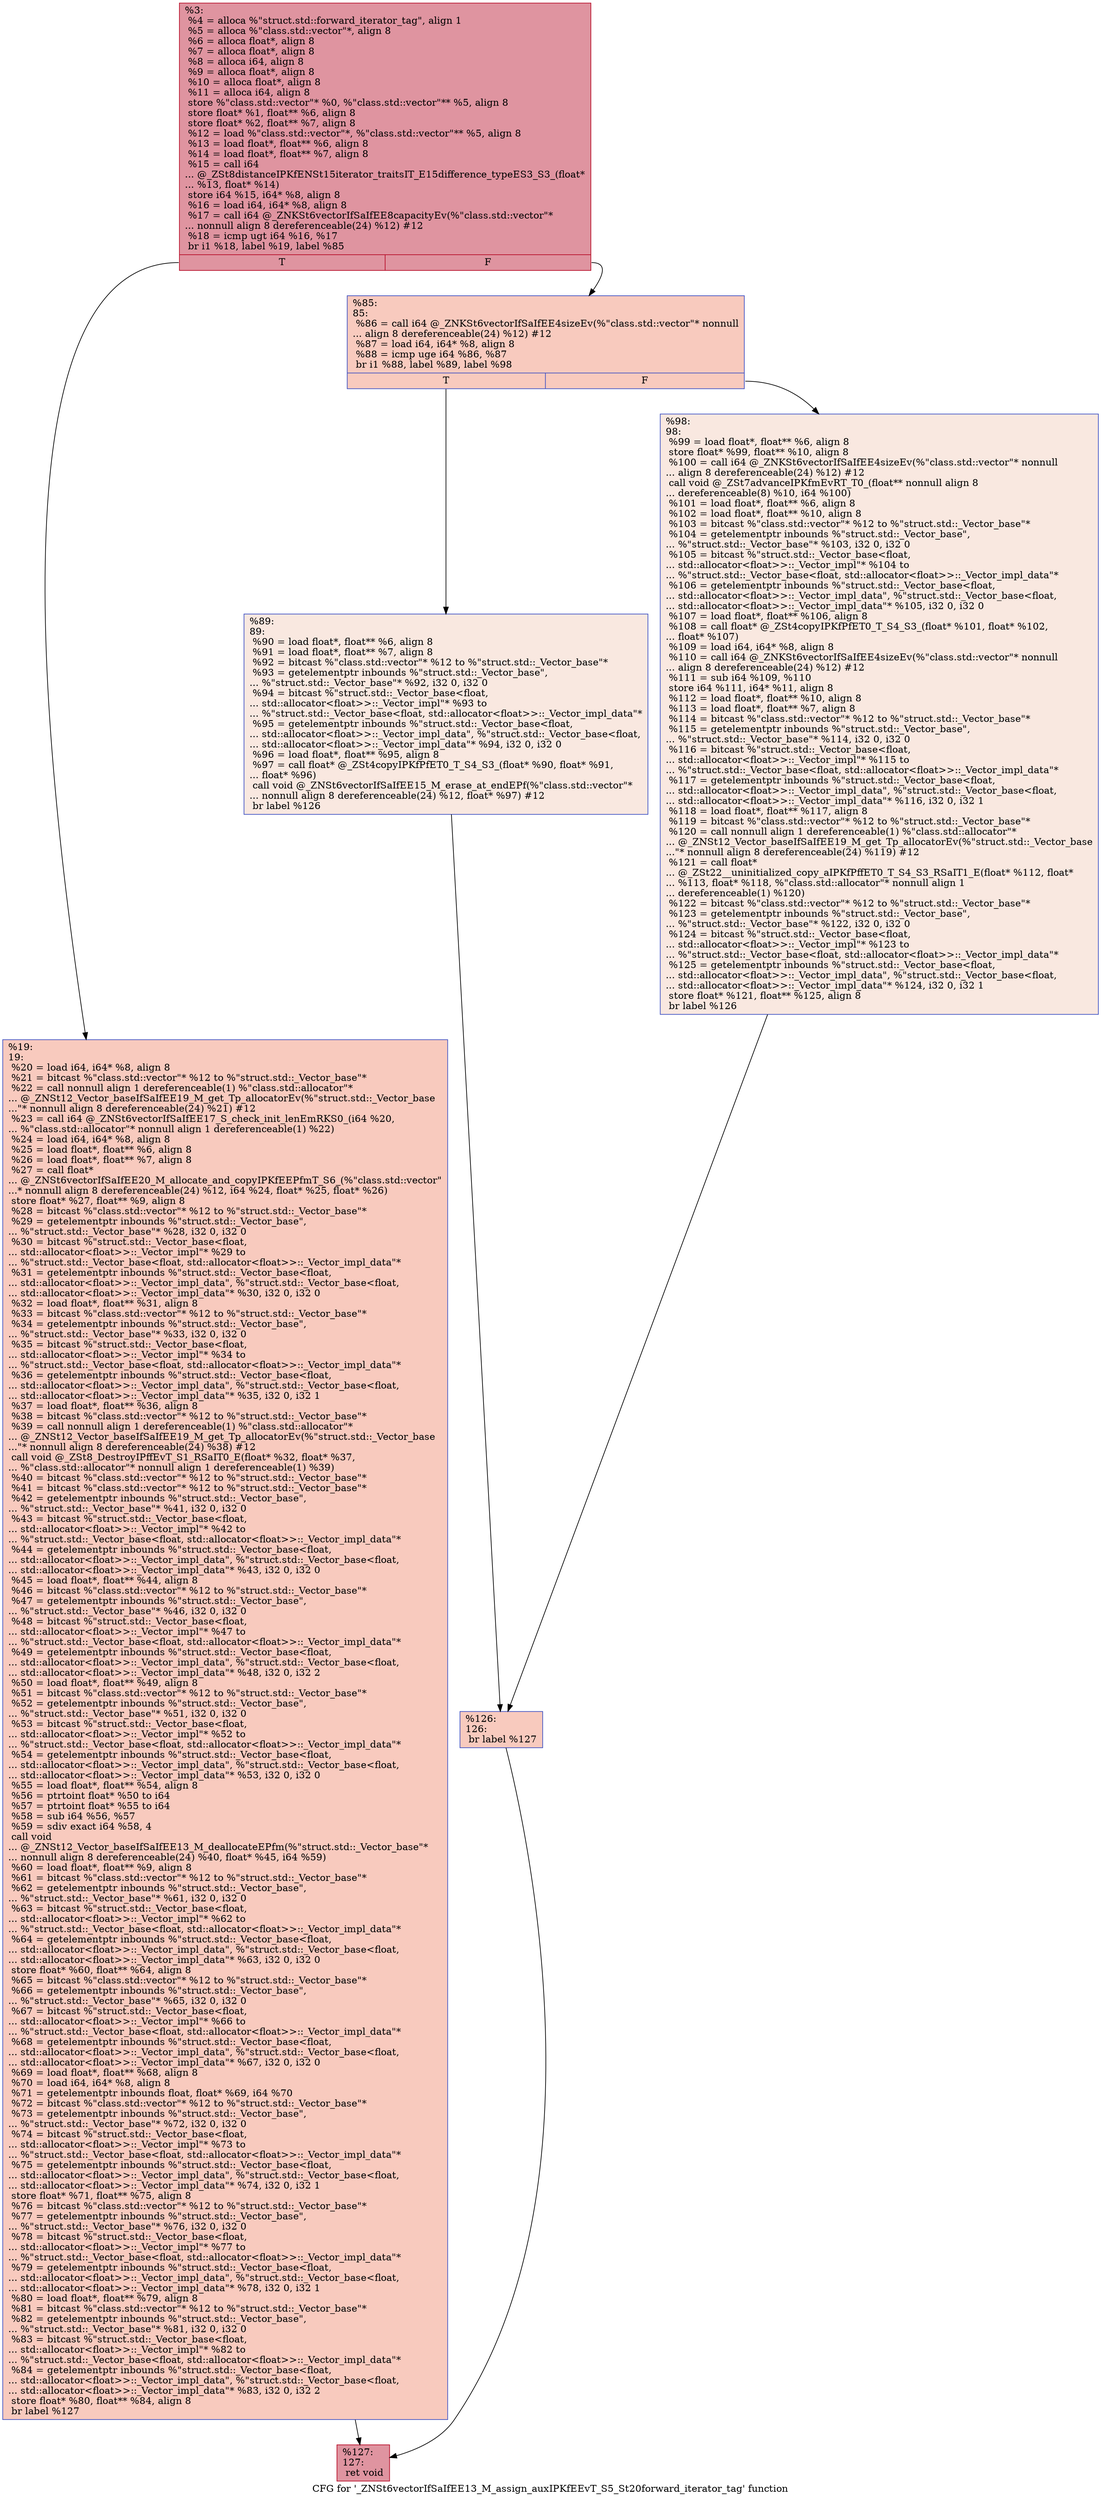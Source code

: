 digraph "CFG for '_ZNSt6vectorIfSaIfEE13_M_assign_auxIPKfEEvT_S5_St20forward_iterator_tag' function" {
	label="CFG for '_ZNSt6vectorIfSaIfEE13_M_assign_auxIPKfEEvT_S5_St20forward_iterator_tag' function";

	Node0x559363e16e00 [shape=record,color="#b70d28ff", style=filled, fillcolor="#b70d2870",label="{%3:\l  %4 = alloca %\"struct.std::forward_iterator_tag\", align 1\l  %5 = alloca %\"class.std::vector\"*, align 8\l  %6 = alloca float*, align 8\l  %7 = alloca float*, align 8\l  %8 = alloca i64, align 8\l  %9 = alloca float*, align 8\l  %10 = alloca float*, align 8\l  %11 = alloca i64, align 8\l  store %\"class.std::vector\"* %0, %\"class.std::vector\"** %5, align 8\l  store float* %1, float** %6, align 8\l  store float* %2, float** %7, align 8\l  %12 = load %\"class.std::vector\"*, %\"class.std::vector\"** %5, align 8\l  %13 = load float*, float** %6, align 8\l  %14 = load float*, float** %7, align 8\l  %15 = call i64\l... @_ZSt8distanceIPKfENSt15iterator_traitsIT_E15difference_typeES3_S3_(float*\l... %13, float* %14)\l  store i64 %15, i64* %8, align 8\l  %16 = load i64, i64* %8, align 8\l  %17 = call i64 @_ZNKSt6vectorIfSaIfEE8capacityEv(%\"class.std::vector\"*\l... nonnull align 8 dereferenceable(24) %12) #12\l  %18 = icmp ugt i64 %16, %17\l  br i1 %18, label %19, label %85\l|{<s0>T|<s1>F}}"];
	Node0x559363e16e00:s0 -> Node0x559363e17b00;
	Node0x559363e16e00:s1 -> Node0x559363e17b50;
	Node0x559363e17b00 [shape=record,color="#3d50c3ff", style=filled, fillcolor="#ef886b70",label="{%19:\l19:                                               \l  %20 = load i64, i64* %8, align 8\l  %21 = bitcast %\"class.std::vector\"* %12 to %\"struct.std::_Vector_base\"*\l  %22 = call nonnull align 1 dereferenceable(1) %\"class.std::allocator\"*\l... @_ZNSt12_Vector_baseIfSaIfEE19_M_get_Tp_allocatorEv(%\"struct.std::_Vector_base\l...\"* nonnull align 8 dereferenceable(24) %21) #12\l  %23 = call i64 @_ZNSt6vectorIfSaIfEE17_S_check_init_lenEmRKS0_(i64 %20,\l... %\"class.std::allocator\"* nonnull align 1 dereferenceable(1) %22)\l  %24 = load i64, i64* %8, align 8\l  %25 = load float*, float** %6, align 8\l  %26 = load float*, float** %7, align 8\l  %27 = call float*\l... @_ZNSt6vectorIfSaIfEE20_M_allocate_and_copyIPKfEEPfmT_S6_(%\"class.std::vector\"\l...* nonnull align 8 dereferenceable(24) %12, i64 %24, float* %25, float* %26)\l  store float* %27, float** %9, align 8\l  %28 = bitcast %\"class.std::vector\"* %12 to %\"struct.std::_Vector_base\"*\l  %29 = getelementptr inbounds %\"struct.std::_Vector_base\",\l... %\"struct.std::_Vector_base\"* %28, i32 0, i32 0\l  %30 = bitcast %\"struct.std::_Vector_base\<float,\l... std::allocator\<float\>\>::_Vector_impl\"* %29 to\l... %\"struct.std::_Vector_base\<float, std::allocator\<float\>\>::_Vector_impl_data\"*\l  %31 = getelementptr inbounds %\"struct.std::_Vector_base\<float,\l... std::allocator\<float\>\>::_Vector_impl_data\", %\"struct.std::_Vector_base\<float,\l... std::allocator\<float\>\>::_Vector_impl_data\"* %30, i32 0, i32 0\l  %32 = load float*, float** %31, align 8\l  %33 = bitcast %\"class.std::vector\"* %12 to %\"struct.std::_Vector_base\"*\l  %34 = getelementptr inbounds %\"struct.std::_Vector_base\",\l... %\"struct.std::_Vector_base\"* %33, i32 0, i32 0\l  %35 = bitcast %\"struct.std::_Vector_base\<float,\l... std::allocator\<float\>\>::_Vector_impl\"* %34 to\l... %\"struct.std::_Vector_base\<float, std::allocator\<float\>\>::_Vector_impl_data\"*\l  %36 = getelementptr inbounds %\"struct.std::_Vector_base\<float,\l... std::allocator\<float\>\>::_Vector_impl_data\", %\"struct.std::_Vector_base\<float,\l... std::allocator\<float\>\>::_Vector_impl_data\"* %35, i32 0, i32 1\l  %37 = load float*, float** %36, align 8\l  %38 = bitcast %\"class.std::vector\"* %12 to %\"struct.std::_Vector_base\"*\l  %39 = call nonnull align 1 dereferenceable(1) %\"class.std::allocator\"*\l... @_ZNSt12_Vector_baseIfSaIfEE19_M_get_Tp_allocatorEv(%\"struct.std::_Vector_base\l...\"* nonnull align 8 dereferenceable(24) %38) #12\l  call void @_ZSt8_DestroyIPffEvT_S1_RSaIT0_E(float* %32, float* %37,\l... %\"class.std::allocator\"* nonnull align 1 dereferenceable(1) %39)\l  %40 = bitcast %\"class.std::vector\"* %12 to %\"struct.std::_Vector_base\"*\l  %41 = bitcast %\"class.std::vector\"* %12 to %\"struct.std::_Vector_base\"*\l  %42 = getelementptr inbounds %\"struct.std::_Vector_base\",\l... %\"struct.std::_Vector_base\"* %41, i32 0, i32 0\l  %43 = bitcast %\"struct.std::_Vector_base\<float,\l... std::allocator\<float\>\>::_Vector_impl\"* %42 to\l... %\"struct.std::_Vector_base\<float, std::allocator\<float\>\>::_Vector_impl_data\"*\l  %44 = getelementptr inbounds %\"struct.std::_Vector_base\<float,\l... std::allocator\<float\>\>::_Vector_impl_data\", %\"struct.std::_Vector_base\<float,\l... std::allocator\<float\>\>::_Vector_impl_data\"* %43, i32 0, i32 0\l  %45 = load float*, float** %44, align 8\l  %46 = bitcast %\"class.std::vector\"* %12 to %\"struct.std::_Vector_base\"*\l  %47 = getelementptr inbounds %\"struct.std::_Vector_base\",\l... %\"struct.std::_Vector_base\"* %46, i32 0, i32 0\l  %48 = bitcast %\"struct.std::_Vector_base\<float,\l... std::allocator\<float\>\>::_Vector_impl\"* %47 to\l... %\"struct.std::_Vector_base\<float, std::allocator\<float\>\>::_Vector_impl_data\"*\l  %49 = getelementptr inbounds %\"struct.std::_Vector_base\<float,\l... std::allocator\<float\>\>::_Vector_impl_data\", %\"struct.std::_Vector_base\<float,\l... std::allocator\<float\>\>::_Vector_impl_data\"* %48, i32 0, i32 2\l  %50 = load float*, float** %49, align 8\l  %51 = bitcast %\"class.std::vector\"* %12 to %\"struct.std::_Vector_base\"*\l  %52 = getelementptr inbounds %\"struct.std::_Vector_base\",\l... %\"struct.std::_Vector_base\"* %51, i32 0, i32 0\l  %53 = bitcast %\"struct.std::_Vector_base\<float,\l... std::allocator\<float\>\>::_Vector_impl\"* %52 to\l... %\"struct.std::_Vector_base\<float, std::allocator\<float\>\>::_Vector_impl_data\"*\l  %54 = getelementptr inbounds %\"struct.std::_Vector_base\<float,\l... std::allocator\<float\>\>::_Vector_impl_data\", %\"struct.std::_Vector_base\<float,\l... std::allocator\<float\>\>::_Vector_impl_data\"* %53, i32 0, i32 0\l  %55 = load float*, float** %54, align 8\l  %56 = ptrtoint float* %50 to i64\l  %57 = ptrtoint float* %55 to i64\l  %58 = sub i64 %56, %57\l  %59 = sdiv exact i64 %58, 4\l  call void\l... @_ZNSt12_Vector_baseIfSaIfEE13_M_deallocateEPfm(%\"struct.std::_Vector_base\"*\l... nonnull align 8 dereferenceable(24) %40, float* %45, i64 %59)\l  %60 = load float*, float** %9, align 8\l  %61 = bitcast %\"class.std::vector\"* %12 to %\"struct.std::_Vector_base\"*\l  %62 = getelementptr inbounds %\"struct.std::_Vector_base\",\l... %\"struct.std::_Vector_base\"* %61, i32 0, i32 0\l  %63 = bitcast %\"struct.std::_Vector_base\<float,\l... std::allocator\<float\>\>::_Vector_impl\"* %62 to\l... %\"struct.std::_Vector_base\<float, std::allocator\<float\>\>::_Vector_impl_data\"*\l  %64 = getelementptr inbounds %\"struct.std::_Vector_base\<float,\l... std::allocator\<float\>\>::_Vector_impl_data\", %\"struct.std::_Vector_base\<float,\l... std::allocator\<float\>\>::_Vector_impl_data\"* %63, i32 0, i32 0\l  store float* %60, float** %64, align 8\l  %65 = bitcast %\"class.std::vector\"* %12 to %\"struct.std::_Vector_base\"*\l  %66 = getelementptr inbounds %\"struct.std::_Vector_base\",\l... %\"struct.std::_Vector_base\"* %65, i32 0, i32 0\l  %67 = bitcast %\"struct.std::_Vector_base\<float,\l... std::allocator\<float\>\>::_Vector_impl\"* %66 to\l... %\"struct.std::_Vector_base\<float, std::allocator\<float\>\>::_Vector_impl_data\"*\l  %68 = getelementptr inbounds %\"struct.std::_Vector_base\<float,\l... std::allocator\<float\>\>::_Vector_impl_data\", %\"struct.std::_Vector_base\<float,\l... std::allocator\<float\>\>::_Vector_impl_data\"* %67, i32 0, i32 0\l  %69 = load float*, float** %68, align 8\l  %70 = load i64, i64* %8, align 8\l  %71 = getelementptr inbounds float, float* %69, i64 %70\l  %72 = bitcast %\"class.std::vector\"* %12 to %\"struct.std::_Vector_base\"*\l  %73 = getelementptr inbounds %\"struct.std::_Vector_base\",\l... %\"struct.std::_Vector_base\"* %72, i32 0, i32 0\l  %74 = bitcast %\"struct.std::_Vector_base\<float,\l... std::allocator\<float\>\>::_Vector_impl\"* %73 to\l... %\"struct.std::_Vector_base\<float, std::allocator\<float\>\>::_Vector_impl_data\"*\l  %75 = getelementptr inbounds %\"struct.std::_Vector_base\<float,\l... std::allocator\<float\>\>::_Vector_impl_data\", %\"struct.std::_Vector_base\<float,\l... std::allocator\<float\>\>::_Vector_impl_data\"* %74, i32 0, i32 1\l  store float* %71, float** %75, align 8\l  %76 = bitcast %\"class.std::vector\"* %12 to %\"struct.std::_Vector_base\"*\l  %77 = getelementptr inbounds %\"struct.std::_Vector_base\",\l... %\"struct.std::_Vector_base\"* %76, i32 0, i32 0\l  %78 = bitcast %\"struct.std::_Vector_base\<float,\l... std::allocator\<float\>\>::_Vector_impl\"* %77 to\l... %\"struct.std::_Vector_base\<float, std::allocator\<float\>\>::_Vector_impl_data\"*\l  %79 = getelementptr inbounds %\"struct.std::_Vector_base\<float,\l... std::allocator\<float\>\>::_Vector_impl_data\", %\"struct.std::_Vector_base\<float,\l... std::allocator\<float\>\>::_Vector_impl_data\"* %78, i32 0, i32 1\l  %80 = load float*, float** %79, align 8\l  %81 = bitcast %\"class.std::vector\"* %12 to %\"struct.std::_Vector_base\"*\l  %82 = getelementptr inbounds %\"struct.std::_Vector_base\",\l... %\"struct.std::_Vector_base\"* %81, i32 0, i32 0\l  %83 = bitcast %\"struct.std::_Vector_base\<float,\l... std::allocator\<float\>\>::_Vector_impl\"* %82 to\l... %\"struct.std::_Vector_base\<float, std::allocator\<float\>\>::_Vector_impl_data\"*\l  %84 = getelementptr inbounds %\"struct.std::_Vector_base\<float,\l... std::allocator\<float\>\>::_Vector_impl_data\", %\"struct.std::_Vector_base\<float,\l... std::allocator\<float\>\>::_Vector_impl_data\"* %83, i32 0, i32 2\l  store float* %80, float** %84, align 8\l  br label %127\l}"];
	Node0x559363e17b00 -> Node0x559363e1aa20;
	Node0x559363e17b50 [shape=record,color="#3d50c3ff", style=filled, fillcolor="#ef886b70",label="{%85:\l85:                                               \l  %86 = call i64 @_ZNKSt6vectorIfSaIfEE4sizeEv(%\"class.std::vector\"* nonnull\l... align 8 dereferenceable(24) %12) #12\l  %87 = load i64, i64* %8, align 8\l  %88 = icmp uge i64 %86, %87\l  br i1 %88, label %89, label %98\l|{<s0>T|<s1>F}}"];
	Node0x559363e17b50:s0 -> Node0x559363e1acd0;
	Node0x559363e17b50:s1 -> Node0x559363e1ad20;
	Node0x559363e1acd0 [shape=record,color="#3d50c3ff", style=filled, fillcolor="#f1ccb870",label="{%89:\l89:                                               \l  %90 = load float*, float** %6, align 8\l  %91 = load float*, float** %7, align 8\l  %92 = bitcast %\"class.std::vector\"* %12 to %\"struct.std::_Vector_base\"*\l  %93 = getelementptr inbounds %\"struct.std::_Vector_base\",\l... %\"struct.std::_Vector_base\"* %92, i32 0, i32 0\l  %94 = bitcast %\"struct.std::_Vector_base\<float,\l... std::allocator\<float\>\>::_Vector_impl\"* %93 to\l... %\"struct.std::_Vector_base\<float, std::allocator\<float\>\>::_Vector_impl_data\"*\l  %95 = getelementptr inbounds %\"struct.std::_Vector_base\<float,\l... std::allocator\<float\>\>::_Vector_impl_data\", %\"struct.std::_Vector_base\<float,\l... std::allocator\<float\>\>::_Vector_impl_data\"* %94, i32 0, i32 0\l  %96 = load float*, float** %95, align 8\l  %97 = call float* @_ZSt4copyIPKfPfET0_T_S4_S3_(float* %90, float* %91,\l... float* %96)\l  call void @_ZNSt6vectorIfSaIfEE15_M_erase_at_endEPf(%\"class.std::vector\"*\l... nonnull align 8 dereferenceable(24) %12, float* %97) #12\l  br label %126\l}"];
	Node0x559363e1acd0 -> Node0x559363e1b6a0;
	Node0x559363e1ad20 [shape=record,color="#3d50c3ff", style=filled, fillcolor="#f1ccb870",label="{%98:\l98:                                               \l  %99 = load float*, float** %6, align 8\l  store float* %99, float** %10, align 8\l  %100 = call i64 @_ZNKSt6vectorIfSaIfEE4sizeEv(%\"class.std::vector\"* nonnull\l... align 8 dereferenceable(24) %12) #12\l  call void @_ZSt7advanceIPKfmEvRT_T0_(float** nonnull align 8\l... dereferenceable(8) %10, i64 %100)\l  %101 = load float*, float** %6, align 8\l  %102 = load float*, float** %10, align 8\l  %103 = bitcast %\"class.std::vector\"* %12 to %\"struct.std::_Vector_base\"*\l  %104 = getelementptr inbounds %\"struct.std::_Vector_base\",\l... %\"struct.std::_Vector_base\"* %103, i32 0, i32 0\l  %105 = bitcast %\"struct.std::_Vector_base\<float,\l... std::allocator\<float\>\>::_Vector_impl\"* %104 to\l... %\"struct.std::_Vector_base\<float, std::allocator\<float\>\>::_Vector_impl_data\"*\l  %106 = getelementptr inbounds %\"struct.std::_Vector_base\<float,\l... std::allocator\<float\>\>::_Vector_impl_data\", %\"struct.std::_Vector_base\<float,\l... std::allocator\<float\>\>::_Vector_impl_data\"* %105, i32 0, i32 0\l  %107 = load float*, float** %106, align 8\l  %108 = call float* @_ZSt4copyIPKfPfET0_T_S4_S3_(float* %101, float* %102,\l... float* %107)\l  %109 = load i64, i64* %8, align 8\l  %110 = call i64 @_ZNKSt6vectorIfSaIfEE4sizeEv(%\"class.std::vector\"* nonnull\l... align 8 dereferenceable(24) %12) #12\l  %111 = sub i64 %109, %110\l  store i64 %111, i64* %11, align 8\l  %112 = load float*, float** %10, align 8\l  %113 = load float*, float** %7, align 8\l  %114 = bitcast %\"class.std::vector\"* %12 to %\"struct.std::_Vector_base\"*\l  %115 = getelementptr inbounds %\"struct.std::_Vector_base\",\l... %\"struct.std::_Vector_base\"* %114, i32 0, i32 0\l  %116 = bitcast %\"struct.std::_Vector_base\<float,\l... std::allocator\<float\>\>::_Vector_impl\"* %115 to\l... %\"struct.std::_Vector_base\<float, std::allocator\<float\>\>::_Vector_impl_data\"*\l  %117 = getelementptr inbounds %\"struct.std::_Vector_base\<float,\l... std::allocator\<float\>\>::_Vector_impl_data\", %\"struct.std::_Vector_base\<float,\l... std::allocator\<float\>\>::_Vector_impl_data\"* %116, i32 0, i32 1\l  %118 = load float*, float** %117, align 8\l  %119 = bitcast %\"class.std::vector\"* %12 to %\"struct.std::_Vector_base\"*\l  %120 = call nonnull align 1 dereferenceable(1) %\"class.std::allocator\"*\l... @_ZNSt12_Vector_baseIfSaIfEE19_M_get_Tp_allocatorEv(%\"struct.std::_Vector_base\l...\"* nonnull align 8 dereferenceable(24) %119) #12\l  %121 = call float*\l... @_ZSt22__uninitialized_copy_aIPKfPffET0_T_S4_S3_RSaIT1_E(float* %112, float*\l... %113, float* %118, %\"class.std::allocator\"* nonnull align 1\l... dereferenceable(1) %120)\l  %122 = bitcast %\"class.std::vector\"* %12 to %\"struct.std::_Vector_base\"*\l  %123 = getelementptr inbounds %\"struct.std::_Vector_base\",\l... %\"struct.std::_Vector_base\"* %122, i32 0, i32 0\l  %124 = bitcast %\"struct.std::_Vector_base\<float,\l... std::allocator\<float\>\>::_Vector_impl\"* %123 to\l... %\"struct.std::_Vector_base\<float, std::allocator\<float\>\>::_Vector_impl_data\"*\l  %125 = getelementptr inbounds %\"struct.std::_Vector_base\<float,\l... std::allocator\<float\>\>::_Vector_impl_data\", %\"struct.std::_Vector_base\<float,\l... std::allocator\<float\>\>::_Vector_impl_data\"* %124, i32 0, i32 1\l  store float* %121, float** %125, align 8\l  br label %126\l}"];
	Node0x559363e1ad20 -> Node0x559363e1b6a0;
	Node0x559363e1b6a0 [shape=record,color="#3d50c3ff", style=filled, fillcolor="#ef886b70",label="{%126:\l126:                                              \l  br label %127\l}"];
	Node0x559363e1b6a0 -> Node0x559363e1aa20;
	Node0x559363e1aa20 [shape=record,color="#b70d28ff", style=filled, fillcolor="#b70d2870",label="{%127:\l127:                                              \l  ret void\l}"];
}
